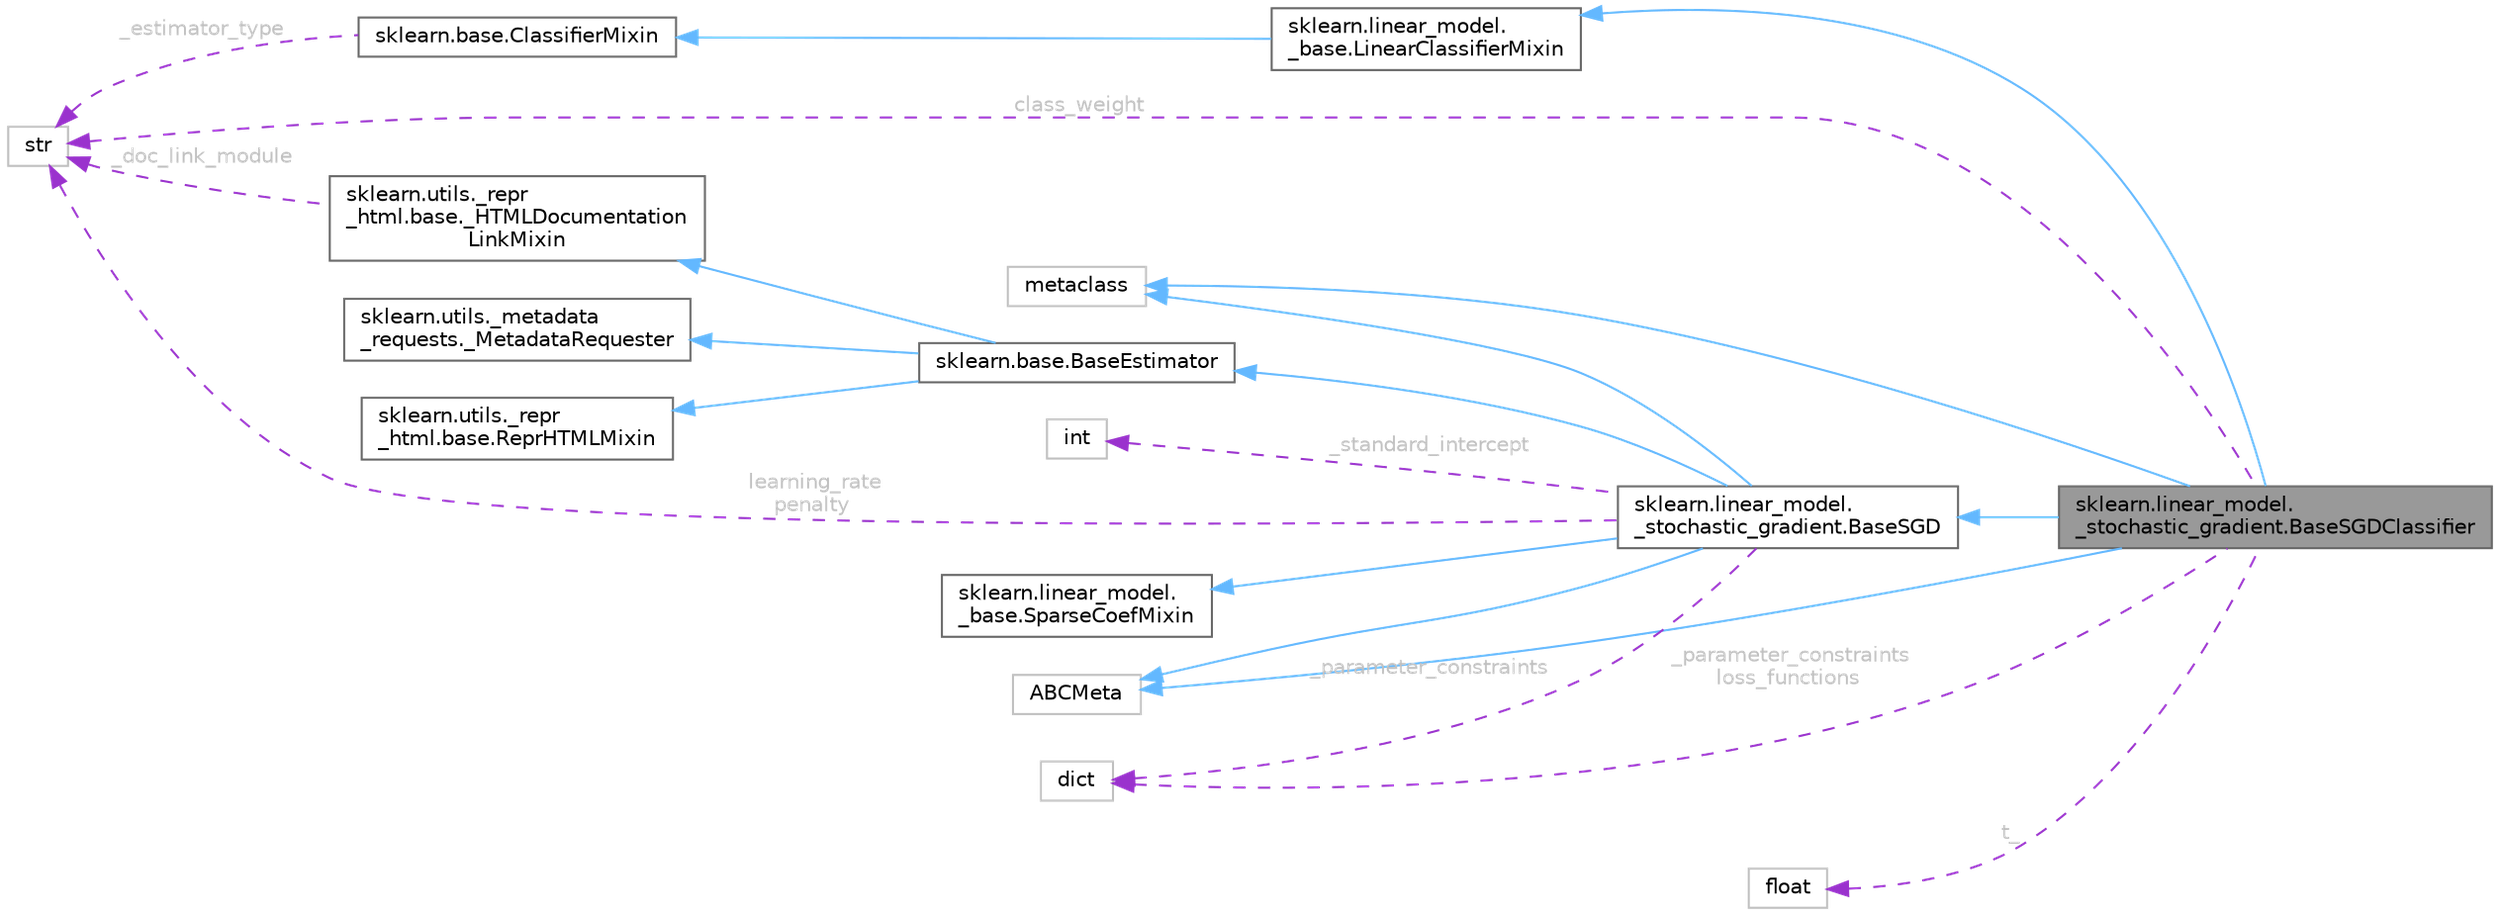 digraph "sklearn.linear_model._stochastic_gradient.BaseSGDClassifier"
{
 // LATEX_PDF_SIZE
  bgcolor="transparent";
  edge [fontname=Helvetica,fontsize=10,labelfontname=Helvetica,labelfontsize=10];
  node [fontname=Helvetica,fontsize=10,shape=box,height=0.2,width=0.4];
  rankdir="LR";
  Node1 [id="Node000001",label="sklearn.linear_model.\l_stochastic_gradient.BaseSGDClassifier",height=0.2,width=0.4,color="gray40", fillcolor="grey60", style="filled", fontcolor="black",tooltip=" "];
  Node2 -> Node1 [id="edge21_Node000001_Node000002",dir="back",color="steelblue1",style="solid",tooltip=" "];
  Node2 [id="Node000002",label="sklearn.linear_model.\l_base.LinearClassifierMixin",height=0.2,width=0.4,color="gray40", fillcolor="white", style="filled",URL="$d4/d0f/classsklearn_1_1linear__model_1_1__base_1_1LinearClassifierMixin.html",tooltip=" "];
  Node3 -> Node2 [id="edge22_Node000002_Node000003",dir="back",color="steelblue1",style="solid",tooltip=" "];
  Node3 [id="Node000003",label="sklearn.base.ClassifierMixin",height=0.2,width=0.4,color="gray40", fillcolor="white", style="filled",URL="$d2/d39/classsklearn_1_1base_1_1ClassifierMixin.html",tooltip=" "];
  Node4 -> Node3 [id="edge23_Node000003_Node000004",dir="back",color="darkorchid3",style="dashed",tooltip=" ",label=" _estimator_type",fontcolor="grey" ];
  Node4 [id="Node000004",label="str",height=0.2,width=0.4,color="grey75", fillcolor="white", style="filled",tooltip=" "];
  Node5 -> Node1 [id="edge24_Node000001_Node000005",dir="back",color="steelblue1",style="solid",tooltip=" "];
  Node5 [id="Node000005",label="sklearn.linear_model.\l_stochastic_gradient.BaseSGD",height=0.2,width=0.4,color="gray40", fillcolor="white", style="filled",URL="$d6/d2f/classsklearn_1_1linear__model_1_1__stochastic__gradient_1_1BaseSGD.html",tooltip=" "];
  Node6 -> Node5 [id="edge25_Node000005_Node000006",dir="back",color="steelblue1",style="solid",tooltip=" "];
  Node6 [id="Node000006",label="sklearn.linear_model.\l_base.SparseCoefMixin",height=0.2,width=0.4,color="gray40", fillcolor="white", style="filled",URL="$d8/d5b/classsklearn_1_1linear__model_1_1__base_1_1SparseCoefMixin.html",tooltip=" "];
  Node7 -> Node5 [id="edge26_Node000005_Node000007",dir="back",color="steelblue1",style="solid",tooltip=" "];
  Node7 [id="Node000007",label="sklearn.base.BaseEstimator",height=0.2,width=0.4,color="gray40", fillcolor="white", style="filled",URL="$d3/d20/classsklearn_1_1base_1_1BaseEstimator.html",tooltip=" "];
  Node8 -> Node7 [id="edge27_Node000007_Node000008",dir="back",color="steelblue1",style="solid",tooltip=" "];
  Node8 [id="Node000008",label="sklearn.utils._repr\l_html.base.ReprHTMLMixin",height=0.2,width=0.4,color="gray40", fillcolor="white", style="filled",URL="$d3/d50/classsklearn_1_1utils_1_1__repr__html_1_1base_1_1ReprHTMLMixin.html",tooltip=" "];
  Node9 -> Node7 [id="edge28_Node000007_Node000009",dir="back",color="steelblue1",style="solid",tooltip=" "];
  Node9 [id="Node000009",label="sklearn.utils._repr\l_html.base._HTMLDocumentation\lLinkMixin",height=0.2,width=0.4,color="gray40", fillcolor="white", style="filled",URL="$d5/d05/classsklearn_1_1utils_1_1__repr__html_1_1base_1_1__HTMLDocumentationLinkMixin.html",tooltip=" "];
  Node4 -> Node9 [id="edge29_Node000009_Node000004",dir="back",color="darkorchid3",style="dashed",tooltip=" ",label=" _doc_link_module",fontcolor="grey" ];
  Node10 -> Node7 [id="edge30_Node000007_Node000010",dir="back",color="steelblue1",style="solid",tooltip=" "];
  Node10 [id="Node000010",label="sklearn.utils._metadata\l_requests._MetadataRequester",height=0.2,width=0.4,color="gray40", fillcolor="white", style="filled",URL="$d6/dfa/classsklearn_1_1utils_1_1__metadata__requests_1_1__MetadataRequester.html",tooltip=" "];
  Node11 -> Node5 [id="edge31_Node000005_Node000011",dir="back",color="steelblue1",style="solid",tooltip=" "];
  Node11 [id="Node000011",label="metaclass",height=0.2,width=0.4,color="grey75", fillcolor="white", style="filled",URL="$d1/d9a/classmetaclass.html",tooltip=" "];
  Node12 -> Node5 [id="edge32_Node000005_Node000012",dir="back",color="steelblue1",style="solid",tooltip=" "];
  Node12 [id="Node000012",label="ABCMeta",height=0.2,width=0.4,color="grey75", fillcolor="white", style="filled",URL="$df/d42/classABCMeta.html",tooltip=" "];
  Node13 -> Node5 [id="edge33_Node000005_Node000013",dir="back",color="darkorchid3",style="dashed",tooltip=" ",label=" _parameter_constraints",fontcolor="grey" ];
  Node13 [id="Node000013",label="dict",height=0.2,width=0.4,color="grey75", fillcolor="white", style="filled",tooltip=" "];
  Node4 -> Node5 [id="edge34_Node000005_Node000004",dir="back",color="darkorchid3",style="dashed",tooltip=" ",label=" learning_rate\npenalty",fontcolor="grey" ];
  Node14 -> Node5 [id="edge35_Node000005_Node000014",dir="back",color="darkorchid3",style="dashed",tooltip=" ",label=" _standard_intercept",fontcolor="grey" ];
  Node14 [id="Node000014",label="int",height=0.2,width=0.4,color="grey75", fillcolor="white", style="filled",tooltip=" "];
  Node11 -> Node1 [id="edge36_Node000001_Node000011",dir="back",color="steelblue1",style="solid",tooltip=" "];
  Node12 -> Node1 [id="edge37_Node000001_Node000012",dir="back",color="steelblue1",style="solid",tooltip=" "];
  Node13 -> Node1 [id="edge38_Node000001_Node000013",dir="back",color="darkorchid3",style="dashed",tooltip=" ",label=" _parameter_constraints\nloss_functions",fontcolor="grey" ];
  Node4 -> Node1 [id="edge39_Node000001_Node000004",dir="back",color="darkorchid3",style="dashed",tooltip=" ",label=" class_weight",fontcolor="grey" ];
  Node15 -> Node1 [id="edge40_Node000001_Node000015",dir="back",color="darkorchid3",style="dashed",tooltip=" ",label=" t_",fontcolor="grey" ];
  Node15 [id="Node000015",label="float",height=0.2,width=0.4,color="grey75", fillcolor="white", style="filled",tooltip=" "];
}
